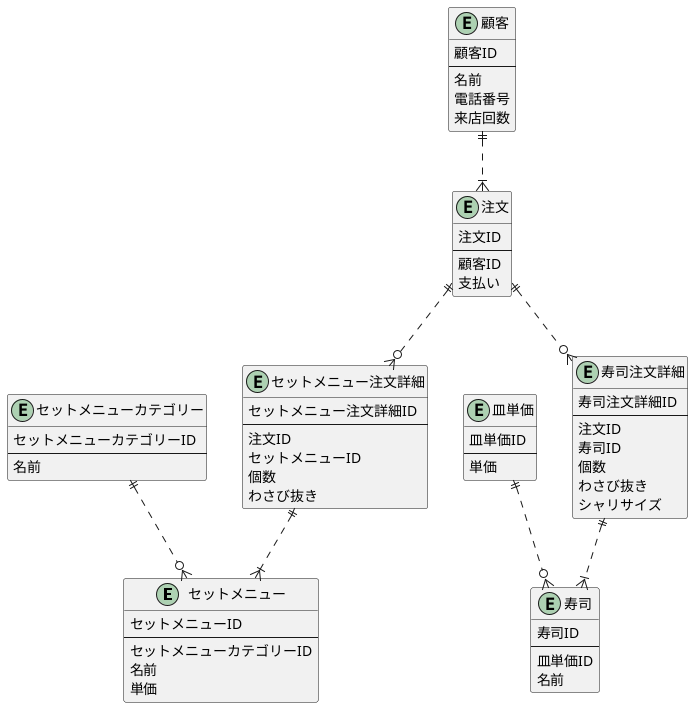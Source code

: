 ' 03_追加仕様:顧客の来店回数を知りたい。そのために顧客は初来店時に名前と電話番号を店舗に伝える。

@startuml

entity "セットメニュー" {
  セットメニューID
  --
  セットメニューカテゴリーID
  名前
  単価
}

entity "セットメニューカテゴリー" {
  セットメニューカテゴリーID
  --
  名前
}

entity "寿司" {
  寿司ID
  --
  皿単価ID
  名前
}

entity "皿単価" {
  皿単価ID
  --
  単価
}

entity "顧客" {
  顧客ID
  --
  名前
  電話番号
  来店回数
}

entity "注文" {
  注文ID
  --
  顧客ID
  支払い
}

entity "寿司注文詳細" {
  寿司注文詳細ID
  --
  注文ID
  寿司ID
  個数
  わさび抜き
  シャリサイズ
}

entity "セットメニュー注文詳細" {
  セットメニュー注文詳細ID
  --
  注文ID
  セットメニューID
  個数
  わさび抜き
}

セットメニューカテゴリー ||..o{ セットメニュー
皿単価 ||..o{ 寿司
注文 ||..o{ 寿司注文詳細
寿司注文詳細 ||..|{ 寿司
注文 ||..o{ セットメニュー注文詳細
セットメニュー注文詳細 ||..|{ セットメニュー
顧客 ||..|{ 注文

@enduml
